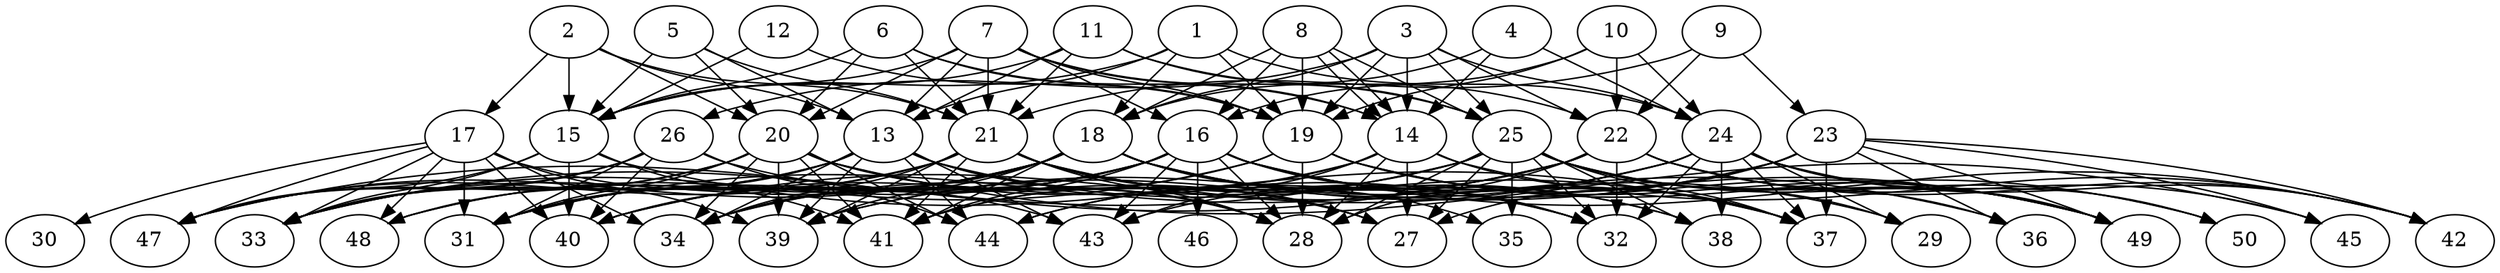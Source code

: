 // DAG (tier=3-complex, mode=compute, n=50, ccr=0.496, fat=0.853, density=0.606, regular=0.312, jump=0.288, mindata=1048576, maxdata=16777216)
// DAG automatically generated by daggen at Sun Aug 24 16:33:34 2025
// /home/ermia/Project/Environments/daggen/bin/daggen --dot --ccr 0.496 --fat 0.853 --regular 0.312 --density 0.606 --jump 0.288 --mindata 1048576 --maxdata 16777216 -n 50 
digraph G {
  1 [size="4854756286466885", alpha="0.16", expect_size="2427378143233442"]
  1 -> 13 [size ="77830478102528"]
  1 -> 15 [size ="77830478102528"]
  1 -> 18 [size ="77830478102528"]
  1 -> 19 [size ="77830478102528"]
  1 -> 24 [size ="77830478102528"]
  2 [size="174706690069006", alpha="0.14", expect_size="87353345034503"]
  2 -> 13 [size ="20835423223808"]
  2 -> 15 [size ="20835423223808"]
  2 -> 17 [size ="20835423223808"]
  2 -> 20 [size ="20835423223808"]
  2 -> 21 [size ="20835423223808"]
  3 [size="3232296702097968070656", alpha="0.10", expect_size="1616148351048984035328"]
  3 -> 14 [size ="1748896598458368"]
  3 -> 18 [size ="1748896598458368"]
  3 -> 19 [size ="1748896598458368"]
  3 -> 22 [size ="1748896598458368"]
  3 -> 24 [size ="1748896598458368"]
  3 -> 25 [size ="1748896598458368"]
  3 -> 26 [size ="1748896598458368"]
  4 [size="556795032610585706496", alpha="0.14", expect_size="278397516305292853248"]
  4 -> 14 [size ="541444011982848"]
  4 -> 18 [size ="541444011982848"]
  4 -> 24 [size ="541444011982848"]
  5 [size="460569894078666112", alpha="0.18", expect_size="230284947039333056"]
  5 -> 13 [size ="573305060851712"]
  5 -> 15 [size ="573305060851712"]
  5 -> 20 [size ="573305060851712"]
  5 -> 21 [size ="573305060851712"]
  6 [size="1480022429670085492736", alpha="0.11", expect_size="740011214835042746368"]
  6 -> 14 [size ="1038968032329728"]
  6 -> 15 [size ="1038968032329728"]
  6 -> 19 [size ="1038968032329728"]
  6 -> 20 [size ="1038968032329728"]
  6 -> 21 [size ="1038968032329728"]
  7 [size="497710182438830016", alpha="0.04", expect_size="248855091219415008"]
  7 -> 13 [size ="483124437843968"]
  7 -> 14 [size ="483124437843968"]
  7 -> 15 [size ="483124437843968"]
  7 -> 16 [size ="483124437843968"]
  7 -> 19 [size ="483124437843968"]
  7 -> 20 [size ="483124437843968"]
  7 -> 21 [size ="483124437843968"]
  7 -> 25 [size ="483124437843968"]
  8 [size="20796420953957840", alpha="0.10", expect_size="10398210476978920"]
  8 -> 14 [size ="369293577420800"]
  8 -> 14 [size ="369293577420800"]
  8 -> 16 [size ="369293577420800"]
  8 -> 18 [size ="369293577420800"]
  8 -> 19 [size ="369293577420800"]
  8 -> 25 [size ="369293577420800"]
  9 [size="78348760760313872", alpha="0.17", expect_size="39174380380156936"]
  9 -> 21 [size ="1604479824691200"]
  9 -> 22 [size ="1604479824691200"]
  9 -> 23 [size ="1604479824691200"]
  10 [size="2012256911159654875136", alpha="0.12", expect_size="1006128455579827437568"]
  10 -> 16 [size ="1275103992086528"]
  10 -> 19 [size ="1275103992086528"]
  10 -> 22 [size ="1275103992086528"]
  10 -> 24 [size ="1275103992086528"]
  11 [size="230193117259628544000", alpha="0.16", expect_size="115096558629814272000"]
  11 -> 13 [size ="300481825996800"]
  11 -> 15 [size ="300481825996800"]
  11 -> 21 [size ="300481825996800"]
  11 -> 22 [size ="300481825996800"]
  11 -> 25 [size ="300481825996800"]
  12 [size="2373739787844994465792", alpha="0.05", expect_size="1186869893922497232896"]
  12 -> 15 [size ="1423569670111232"]
  12 -> 19 [size ="1423569670111232"]
  13 [size="111413344347440896", alpha="0.16", expect_size="55706672173720448"]
  13 -> 27 [size ="81031134707712"]
  13 -> 28 [size ="81031134707712"]
  13 -> 31 [size ="81031134707712"]
  13 -> 33 [size ="81031134707712"]
  13 -> 34 [size ="81031134707712"]
  13 -> 37 [size ="81031134707712"]
  13 -> 39 [size ="81031134707712"]
  13 -> 43 [size ="81031134707712"]
  13 -> 44 [size ="81031134707712"]
  13 -> 48 [size ="81031134707712"]
  14 [size="1291210063035465984", alpha="0.17", expect_size="645605031517732992"]
  14 -> 27 [size ="445193702604800"]
  14 -> 28 [size ="445193702604800"]
  14 -> 37 [size ="445193702604800"]
  14 -> 40 [size ="445193702604800"]
  14 -> 41 [size ="445193702604800"]
  14 -> 42 [size ="445193702604800"]
  14 -> 43 [size ="445193702604800"]
  15 [size="92810801389428160", alpha="0.12", expect_size="46405400694714080"]
  15 -> 33 [size ="198870080421888"]
  15 -> 37 [size ="198870080421888"]
  15 -> 40 [size ="198870080421888"]
  15 -> 41 [size ="198870080421888"]
  15 -> 47 [size ="198870080421888"]
  16 [size="3593523229364204863488", alpha="0.15", expect_size="1796761614682102431744"]
  16 -> 28 [size ="1876881951424512"]
  16 -> 31 [size ="1876881951424512"]
  16 -> 32 [size ="1876881951424512"]
  16 -> 34 [size ="1876881951424512"]
  16 -> 37 [size ="1876881951424512"]
  16 -> 40 [size ="1876881951424512"]
  16 -> 41 [size ="1876881951424512"]
  16 -> 42 [size ="1876881951424512"]
  16 -> 43 [size ="1876881951424512"]
  16 -> 46 [size ="1876881951424512"]
  16 -> 48 [size ="1876881951424512"]
  16 -> 49 [size ="1876881951424512"]
  17 [size="690177037484850688", alpha="0.03", expect_size="345088518742425344"]
  17 -> 30 [size ="494651391868928"]
  17 -> 31 [size ="494651391868928"]
  17 -> 33 [size ="494651391868928"]
  17 -> 34 [size ="494651391868928"]
  17 -> 39 [size ="494651391868928"]
  17 -> 40 [size ="494651391868928"]
  17 -> 43 [size ="494651391868928"]
  17 -> 47 [size ="494651391868928"]
  17 -> 48 [size ="494651391868928"]
  18 [size="18568896890266800", alpha="0.19", expect_size="9284448445133400"]
  18 -> 29 [size ="974826713907200"]
  18 -> 31 [size ="974826713907200"]
  18 -> 32 [size ="974826713907200"]
  18 -> 33 [size ="974826713907200"]
  18 -> 34 [size ="974826713907200"]
  18 -> 35 [size ="974826713907200"]
  18 -> 38 [size ="974826713907200"]
  18 -> 39 [size ="974826713907200"]
  18 -> 40 [size ="974826713907200"]
  18 -> 41 [size ="974826713907200"]
  18 -> 47 [size ="974826713907200"]
  18 -> 48 [size ="974826713907200"]
  18 -> 49 [size ="974826713907200"]
  19 [size="762581959039518769152", alpha="0.06", expect_size="381290979519759384576"]
  19 -> 28 [size ="667750678659072"]
  19 -> 33 [size ="667750678659072"]
  19 -> 34 [size ="667750678659072"]
  19 -> 37 [size ="667750678659072"]
  19 -> 49 [size ="667750678659072"]
  19 -> 50 [size ="667750678659072"]
  20 [size="1609430511881085952", alpha="0.00", expect_size="804715255940542976"]
  20 -> 28 [size ="1719227224424448"]
  20 -> 31 [size ="1719227224424448"]
  20 -> 32 [size ="1719227224424448"]
  20 -> 33 [size ="1719227224424448"]
  20 -> 34 [size ="1719227224424448"]
  20 -> 39 [size ="1719227224424448"]
  20 -> 41 [size ="1719227224424448"]
  20 -> 44 [size ="1719227224424448"]
  20 -> 45 [size ="1719227224424448"]
  20 -> 47 [size ="1719227224424448"]
  21 [size="2174380038330115072", alpha="0.01", expect_size="1087190019165057536"]
  21 -> 27 [size ="970671408545792"]
  21 -> 28 [size ="970671408545792"]
  21 -> 31 [size ="970671408545792"]
  21 -> 32 [size ="970671408545792"]
  21 -> 34 [size ="970671408545792"]
  21 -> 36 [size ="970671408545792"]
  21 -> 38 [size ="970671408545792"]
  21 -> 39 [size ="970671408545792"]
  21 -> 41 [size ="970671408545792"]
  21 -> 47 [size ="970671408545792"]
  22 [size="17896529944559460", alpha="0.19", expect_size="8948264972279730"]
  22 -> 28 [size ="1173976462131200"]
  22 -> 31 [size ="1173976462131200"]
  22 -> 32 [size ="1173976462131200"]
  22 -> 42 [size ="1173976462131200"]
  22 -> 44 [size ="1173976462131200"]
  22 -> 45 [size ="1173976462131200"]
  22 -> 47 [size ="1173976462131200"]
  22 -> 49 [size ="1173976462131200"]
  23 [size="290384444258711936", alpha="0.02", expect_size="145192222129355968"]
  23 -> 27 [size ="114405924667392"]
  23 -> 36 [size ="114405924667392"]
  23 -> 37 [size ="114405924667392"]
  23 -> 39 [size ="114405924667392"]
  23 -> 42 [size ="114405924667392"]
  23 -> 43 [size ="114405924667392"]
  23 -> 45 [size ="114405924667392"]
  23 -> 49 [size ="114405924667392"]
  24 [size="1886773216521173760", alpha="0.01", expect_size="943386608260586880"]
  24 -> 29 [size ="875490965454848"]
  24 -> 32 [size ="875490965454848"]
  24 -> 37 [size ="875490965454848"]
  24 -> 38 [size ="875490965454848"]
  24 -> 39 [size ="875490965454848"]
  24 -> 40 [size ="875490965454848"]
  24 -> 42 [size ="875490965454848"]
  24 -> 44 [size ="875490965454848"]
  24 -> 49 [size ="875490965454848"]
  24 -> 50 [size ="875490965454848"]
  25 [size="60697942913377304", alpha="0.14", expect_size="30348971456688652"]
  25 -> 27 [size ="44491574607872"]
  25 -> 28 [size ="44491574607872"]
  25 -> 29 [size ="44491574607872"]
  25 -> 32 [size ="44491574607872"]
  25 -> 33 [size ="44491574607872"]
  25 -> 34 [size ="44491574607872"]
  25 -> 35 [size ="44491574607872"]
  25 -> 36 [size ="44491574607872"]
  25 -> 37 [size ="44491574607872"]
  25 -> 38 [size ="44491574607872"]
  25 -> 41 [size ="44491574607872"]
  25 -> 49 [size ="44491574607872"]
  25 -> 50 [size ="44491574607872"]
  26 [size="60356730612684792", alpha="0.03", expect_size="30178365306342396"]
  26 -> 27 [size ="960052731052032"]
  26 -> 31 [size ="960052731052032"]
  26 -> 33 [size ="960052731052032"]
  26 -> 40 [size ="960052731052032"]
  26 -> 44 [size ="960052731052032"]
  26 -> 47 [size ="960052731052032"]
  27 [size="2627835770937160192", alpha="0.15", expect_size="1313917885468580096"]
  28 [size="2785290808613131264", alpha="0.05", expect_size="1392645404306565632"]
  29 [size="1758815367004608790528", alpha="0.08", expect_size="879407683502304395264"]
  30 [size="1548887574742382411776", alpha="0.17", expect_size="774443787371191205888"]
  31 [size="90951099383341920", alpha="0.13", expect_size="45475549691670960"]
  32 [size="2105973471135496704", alpha="0.14", expect_size="1052986735567748352"]
  33 [size="6923967575049200", alpha="0.16", expect_size="3461983787524600"]
  34 [size="1095062292324953856", alpha="0.15", expect_size="547531146162476928"]
  35 [size="720063264926096949248", alpha="0.03", expect_size="360031632463048474624"]
  36 [size="348000941610176086016", alpha="0.02", expect_size="174000470805088043008"]
  37 [size="3138811453466499584", alpha="0.09", expect_size="1569405726733249792"]
  38 [size="3036913125890627469312", alpha="0.18", expect_size="1518456562945313734656"]
  39 [size="2294285492738326528000", alpha="0.08", expect_size="1147142746369163264000"]
  40 [size="51006462335360504", alpha="0.03", expect_size="25503231167680252"]
  41 [size="198227291619092032", alpha="0.01", expect_size="99113645809546016"]
  42 [size="2235797932659631104", alpha="0.02", expect_size="1117898966329815552"]
  43 [size="6880865688892437", alpha="0.14", expect_size="3440432844446218"]
  44 [size="1540034296967895552", alpha="0.07", expect_size="770017148483947776"]
  45 [size="4808406418748350", alpha="0.02", expect_size="2404203209374175"]
  46 [size="14640244143796781056", alpha="0.17", expect_size="7320122071898390528"]
  47 [size="247453623881232809984", alpha="0.06", expect_size="123726811940616404992"]
  48 [size="2386674888709819392", alpha="0.02", expect_size="1193337444354909696"]
  49 [size="45659735060546944", alpha="0.08", expect_size="22829867530273472"]
  50 [size="2183890317783630", alpha="0.12", expect_size="1091945158891815"]
}